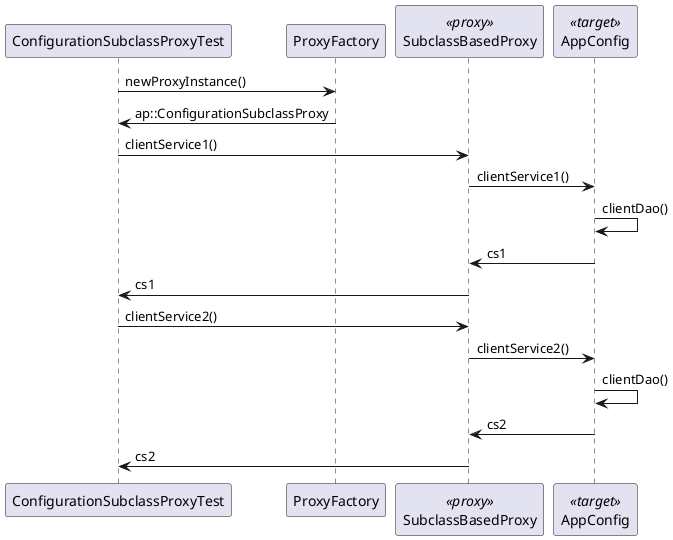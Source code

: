 @startuml
participant ConfigurationSubclassProxyTest as c
participant ProxyFactory as pf
participant SubclassBasedProxy as p<<proxy>>
participant AppConfig as t<<target>>

c -> pf : newProxyInstance()
c <- pf : ap::ConfigurationSubclassProxy
c -> p : clientService1()
p -> t : clientService1()
t -> t : clientDao()
t -> p:cs1
p -> c :cs1
c -> p : clientService2()
p -> t : clientService2()
t -> t : clientDao()
t -> p:cs2
p -> c :cs2

@enduml
